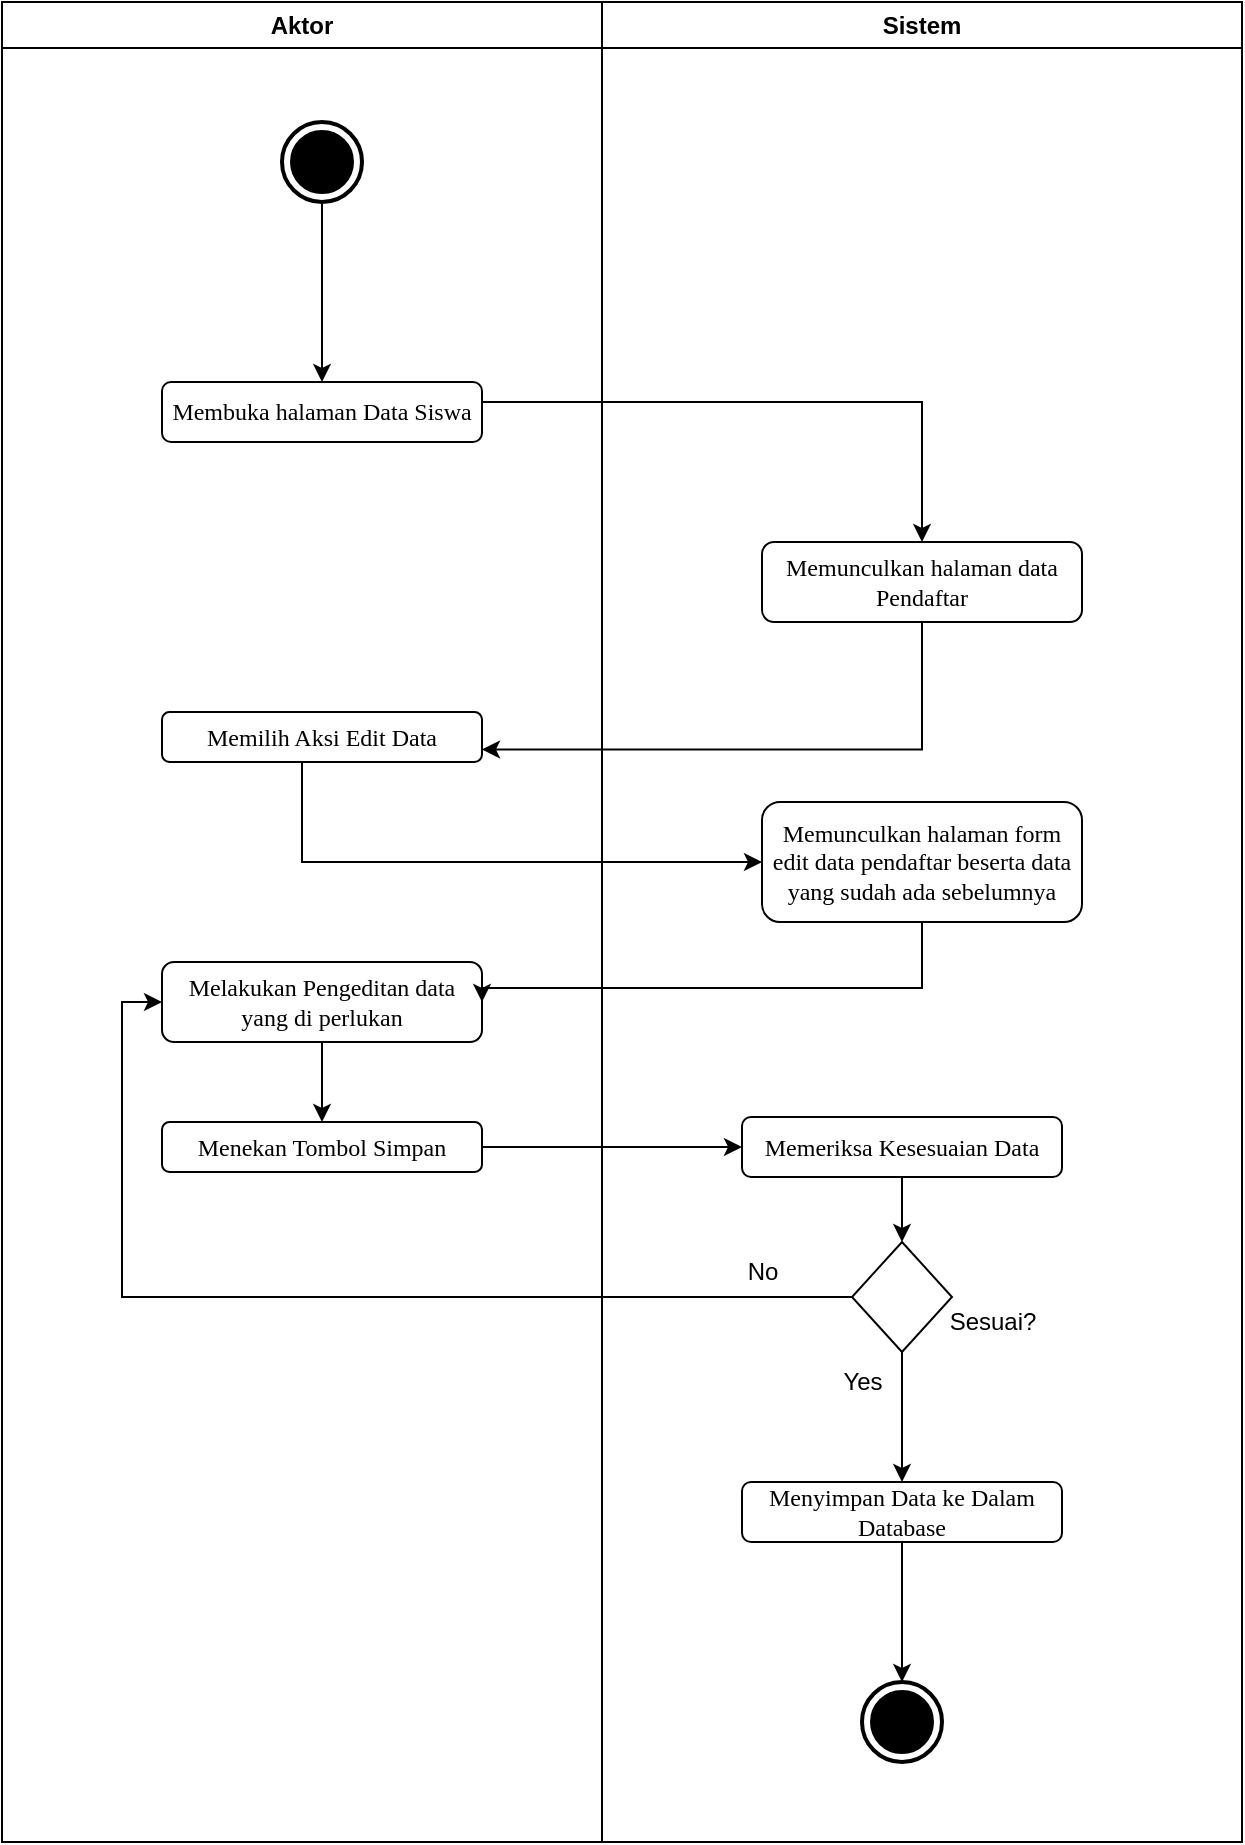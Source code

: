 <mxfile version="21.6.5" type="github">
  <diagram name="Halaman-1" id="_YmI9fbawXS85E0Y5c8p">
    <mxGraphModel dx="1395" dy="637" grid="1" gridSize="10" guides="1" tooltips="1" connect="1" arrows="1" fold="1" page="1" pageScale="1" pageWidth="827" pageHeight="1169" math="0" shadow="0">
      <root>
        <mxCell id="0" />
        <mxCell id="1" parent="0" />
        <mxCell id="1Up7t7SWxKcu_IhxTqmg-1" value="Aktor" style="swimlane;whiteSpace=wrap;html=1;" vertex="1" parent="1">
          <mxGeometry x="90" y="70" width="300" height="920" as="geometry" />
        </mxCell>
        <mxCell id="1Up7t7SWxKcu_IhxTqmg-2" style="edgeStyle=orthogonalEdgeStyle;rounded=0;orthogonalLoop=1;jettySize=auto;html=1;entryX=0.5;entryY=0;entryDx=0;entryDy=0;" edge="1" parent="1Up7t7SWxKcu_IhxTqmg-1" source="1Up7t7SWxKcu_IhxTqmg-3" target="1Up7t7SWxKcu_IhxTqmg-4">
          <mxGeometry relative="1" as="geometry" />
        </mxCell>
        <mxCell id="1Up7t7SWxKcu_IhxTqmg-3" value="" style="html=1;shape=mxgraph.sysml.actFinal;strokeWidth=2;verticalLabelPosition=bottom;verticalAlignment=top;" vertex="1" parent="1Up7t7SWxKcu_IhxTqmg-1">
          <mxGeometry x="140" y="60" width="40" height="40" as="geometry" />
        </mxCell>
        <mxCell id="1Up7t7SWxKcu_IhxTqmg-4" value="&lt;font face=&quot;Times New Roman&quot;&gt;Membuka halaman Data Siswa&lt;/font&gt;" style="shape=rect;html=1;rounded=1;whiteSpace=wrap;align=center;" vertex="1" parent="1Up7t7SWxKcu_IhxTqmg-1">
          <mxGeometry x="80" y="190" width="160" height="30" as="geometry" />
        </mxCell>
        <mxCell id="1Up7t7SWxKcu_IhxTqmg-5" value="&lt;font face=&quot;Times New Roman&quot;&gt;Memilih Aksi Edit Data&lt;/font&gt;" style="shape=rect;html=1;rounded=1;whiteSpace=wrap;align=center;" vertex="1" parent="1Up7t7SWxKcu_IhxTqmg-1">
          <mxGeometry x="80" y="355" width="160" height="25" as="geometry" />
        </mxCell>
        <mxCell id="1Up7t7SWxKcu_IhxTqmg-6" style="edgeStyle=orthogonalEdgeStyle;rounded=0;orthogonalLoop=1;jettySize=auto;html=1;" edge="1" parent="1Up7t7SWxKcu_IhxTqmg-1" source="1Up7t7SWxKcu_IhxTqmg-7" target="1Up7t7SWxKcu_IhxTqmg-8">
          <mxGeometry relative="1" as="geometry" />
        </mxCell>
        <mxCell id="1Up7t7SWxKcu_IhxTqmg-7" value="&lt;font face=&quot;Times New Roman&quot;&gt;Melakukan Pengeditan data yang di perlukan&lt;/font&gt;" style="shape=rect;html=1;rounded=1;whiteSpace=wrap;align=center;" vertex="1" parent="1Up7t7SWxKcu_IhxTqmg-1">
          <mxGeometry x="80" y="480" width="160" height="40" as="geometry" />
        </mxCell>
        <mxCell id="1Up7t7SWxKcu_IhxTqmg-8" value="&lt;font face=&quot;Times New Roman&quot;&gt;Menekan Tombol Simpan&lt;/font&gt;" style="shape=rect;html=1;rounded=1;whiteSpace=wrap;align=center;" vertex="1" parent="1Up7t7SWxKcu_IhxTqmg-1">
          <mxGeometry x="80" y="560" width="160" height="25" as="geometry" />
        </mxCell>
        <mxCell id="1Up7t7SWxKcu_IhxTqmg-9" value="Sistem" style="swimlane;whiteSpace=wrap;html=1;" vertex="1" parent="1">
          <mxGeometry x="390" y="70" width="320" height="920" as="geometry" />
        </mxCell>
        <mxCell id="1Up7t7SWxKcu_IhxTqmg-10" value="&lt;font face=&quot;Times New Roman&quot;&gt;Memunculkan halaman data Pendaftar&lt;/font&gt;" style="shape=rect;html=1;rounded=1;whiteSpace=wrap;align=center;" vertex="1" parent="1Up7t7SWxKcu_IhxTqmg-9">
          <mxGeometry x="80" y="270" width="160" height="40" as="geometry" />
        </mxCell>
        <mxCell id="1Up7t7SWxKcu_IhxTqmg-11" value="&lt;font face=&quot;Times New Roman&quot;&gt;Memunculkan halaman form edit data pendaftar beserta data yang sudah ada sebelumnya&lt;/font&gt;" style="shape=rect;html=1;rounded=1;whiteSpace=wrap;align=center;" vertex="1" parent="1Up7t7SWxKcu_IhxTqmg-9">
          <mxGeometry x="80" y="400" width="160" height="60" as="geometry" />
        </mxCell>
        <mxCell id="1Up7t7SWxKcu_IhxTqmg-12" style="edgeStyle=orthogonalEdgeStyle;rounded=0;orthogonalLoop=1;jettySize=auto;html=1;entryX=0.5;entryY=0;entryDx=0;entryDy=0;" edge="1" parent="1Up7t7SWxKcu_IhxTqmg-9" source="1Up7t7SWxKcu_IhxTqmg-13" target="1Up7t7SWxKcu_IhxTqmg-15">
          <mxGeometry relative="1" as="geometry" />
        </mxCell>
        <mxCell id="1Up7t7SWxKcu_IhxTqmg-13" value="&lt;font face=&quot;Times New Roman&quot;&gt;Memeriksa Kesesuaian Data&lt;/font&gt;" style="shape=rect;html=1;rounded=1;whiteSpace=wrap;align=center;" vertex="1" parent="1Up7t7SWxKcu_IhxTqmg-9">
          <mxGeometry x="70" y="557.5" width="160" height="30" as="geometry" />
        </mxCell>
        <mxCell id="1Up7t7SWxKcu_IhxTqmg-14" style="edgeStyle=orthogonalEdgeStyle;rounded=0;orthogonalLoop=1;jettySize=auto;html=1;entryX=0.5;entryY=0;entryDx=0;entryDy=0;" edge="1" parent="1Up7t7SWxKcu_IhxTqmg-9" source="1Up7t7SWxKcu_IhxTqmg-15" target="1Up7t7SWxKcu_IhxTqmg-19">
          <mxGeometry relative="1" as="geometry" />
        </mxCell>
        <mxCell id="1Up7t7SWxKcu_IhxTqmg-15" value="" style="rhombus;whiteSpace=wrap;html=1;" vertex="1" parent="1Up7t7SWxKcu_IhxTqmg-9">
          <mxGeometry x="125" y="620" width="50" height="55" as="geometry" />
        </mxCell>
        <mxCell id="1Up7t7SWxKcu_IhxTqmg-16" value="Sesuai?" style="text;html=1;align=center;verticalAlign=middle;resizable=0;points=[];autosize=1;strokeColor=none;fillColor=none;" vertex="1" parent="1Up7t7SWxKcu_IhxTqmg-9">
          <mxGeometry x="160" y="645" width="70" height="30" as="geometry" />
        </mxCell>
        <mxCell id="1Up7t7SWxKcu_IhxTqmg-17" value="No" style="text;html=1;align=center;verticalAlign=middle;resizable=0;points=[];autosize=1;strokeColor=none;fillColor=none;" vertex="1" parent="1Up7t7SWxKcu_IhxTqmg-9">
          <mxGeometry x="60" y="620" width="40" height="30" as="geometry" />
        </mxCell>
        <mxCell id="1Up7t7SWxKcu_IhxTqmg-18" style="edgeStyle=orthogonalEdgeStyle;rounded=0;orthogonalLoop=1;jettySize=auto;html=1;entryX=0.5;entryY=0;entryDx=0;entryDy=0;entryPerimeter=0;" edge="1" parent="1Up7t7SWxKcu_IhxTqmg-9" source="1Up7t7SWxKcu_IhxTqmg-19" target="1Up7t7SWxKcu_IhxTqmg-21">
          <mxGeometry relative="1" as="geometry" />
        </mxCell>
        <mxCell id="1Up7t7SWxKcu_IhxTqmg-19" value="&lt;font face=&quot;Times New Roman&quot;&gt;Menyimpan Data ke Dalam Database&lt;/font&gt;" style="shape=rect;html=1;rounded=1;whiteSpace=wrap;align=center;" vertex="1" parent="1Up7t7SWxKcu_IhxTqmg-9">
          <mxGeometry x="70" y="740" width="160" height="30" as="geometry" />
        </mxCell>
        <mxCell id="1Up7t7SWxKcu_IhxTqmg-20" value="Yes" style="text;html=1;align=center;verticalAlign=middle;resizable=0;points=[];autosize=1;strokeColor=none;fillColor=none;" vertex="1" parent="1Up7t7SWxKcu_IhxTqmg-9">
          <mxGeometry x="110" y="675" width="40" height="30" as="geometry" />
        </mxCell>
        <mxCell id="1Up7t7SWxKcu_IhxTqmg-21" value="" style="html=1;shape=mxgraph.sysml.actFinal;strokeWidth=2;verticalLabelPosition=bottom;verticalAlignment=top;" vertex="1" parent="1Up7t7SWxKcu_IhxTqmg-9">
          <mxGeometry x="130" y="840" width="40" height="40" as="geometry" />
        </mxCell>
        <mxCell id="1Up7t7SWxKcu_IhxTqmg-22" style="edgeStyle=orthogonalEdgeStyle;rounded=0;orthogonalLoop=1;jettySize=auto;html=1;entryX=0.5;entryY=0;entryDx=0;entryDy=0;" edge="1" parent="1" source="1Up7t7SWxKcu_IhxTqmg-4" target="1Up7t7SWxKcu_IhxTqmg-10">
          <mxGeometry relative="1" as="geometry">
            <Array as="points">
              <mxPoint x="550" y="270" />
            </Array>
            <mxPoint x="550" y="310" as="targetPoint" />
          </mxGeometry>
        </mxCell>
        <mxCell id="1Up7t7SWxKcu_IhxTqmg-23" style="edgeStyle=orthogonalEdgeStyle;rounded=0;orthogonalLoop=1;jettySize=auto;html=1;entryX=0;entryY=0.5;entryDx=0;entryDy=0;" edge="1" parent="1" source="1Up7t7SWxKcu_IhxTqmg-5" target="1Up7t7SWxKcu_IhxTqmg-11">
          <mxGeometry relative="1" as="geometry">
            <Array as="points">
              <mxPoint x="240" y="500" />
            </Array>
          </mxGeometry>
        </mxCell>
        <mxCell id="1Up7t7SWxKcu_IhxTqmg-24" style="edgeStyle=orthogonalEdgeStyle;rounded=0;orthogonalLoop=1;jettySize=auto;html=1;entryX=1;entryY=0.75;entryDx=0;entryDy=0;" edge="1" parent="1" source="1Up7t7SWxKcu_IhxTqmg-10" target="1Up7t7SWxKcu_IhxTqmg-5">
          <mxGeometry relative="1" as="geometry">
            <Array as="points">
              <mxPoint x="550" y="444" />
            </Array>
          </mxGeometry>
        </mxCell>
        <mxCell id="1Up7t7SWxKcu_IhxTqmg-25" style="edgeStyle=orthogonalEdgeStyle;rounded=0;orthogonalLoop=1;jettySize=auto;html=1;entryX=1;entryY=0.5;entryDx=0;entryDy=0;" edge="1" parent="1" source="1Up7t7SWxKcu_IhxTqmg-11" target="1Up7t7SWxKcu_IhxTqmg-7">
          <mxGeometry relative="1" as="geometry">
            <Array as="points">
              <mxPoint x="550" y="563" />
            </Array>
          </mxGeometry>
        </mxCell>
        <mxCell id="1Up7t7SWxKcu_IhxTqmg-26" style="edgeStyle=orthogonalEdgeStyle;rounded=0;orthogonalLoop=1;jettySize=auto;html=1;entryX=0;entryY=0.5;entryDx=0;entryDy=0;" edge="1" parent="1" source="1Up7t7SWxKcu_IhxTqmg-8" target="1Up7t7SWxKcu_IhxTqmg-13">
          <mxGeometry relative="1" as="geometry" />
        </mxCell>
        <mxCell id="1Up7t7SWxKcu_IhxTqmg-27" style="edgeStyle=orthogonalEdgeStyle;rounded=0;orthogonalLoop=1;jettySize=auto;html=1;entryX=0;entryY=0.5;entryDx=0;entryDy=0;" edge="1" parent="1" source="1Up7t7SWxKcu_IhxTqmg-15" target="1Up7t7SWxKcu_IhxTqmg-7">
          <mxGeometry relative="1" as="geometry" />
        </mxCell>
      </root>
    </mxGraphModel>
  </diagram>
</mxfile>
